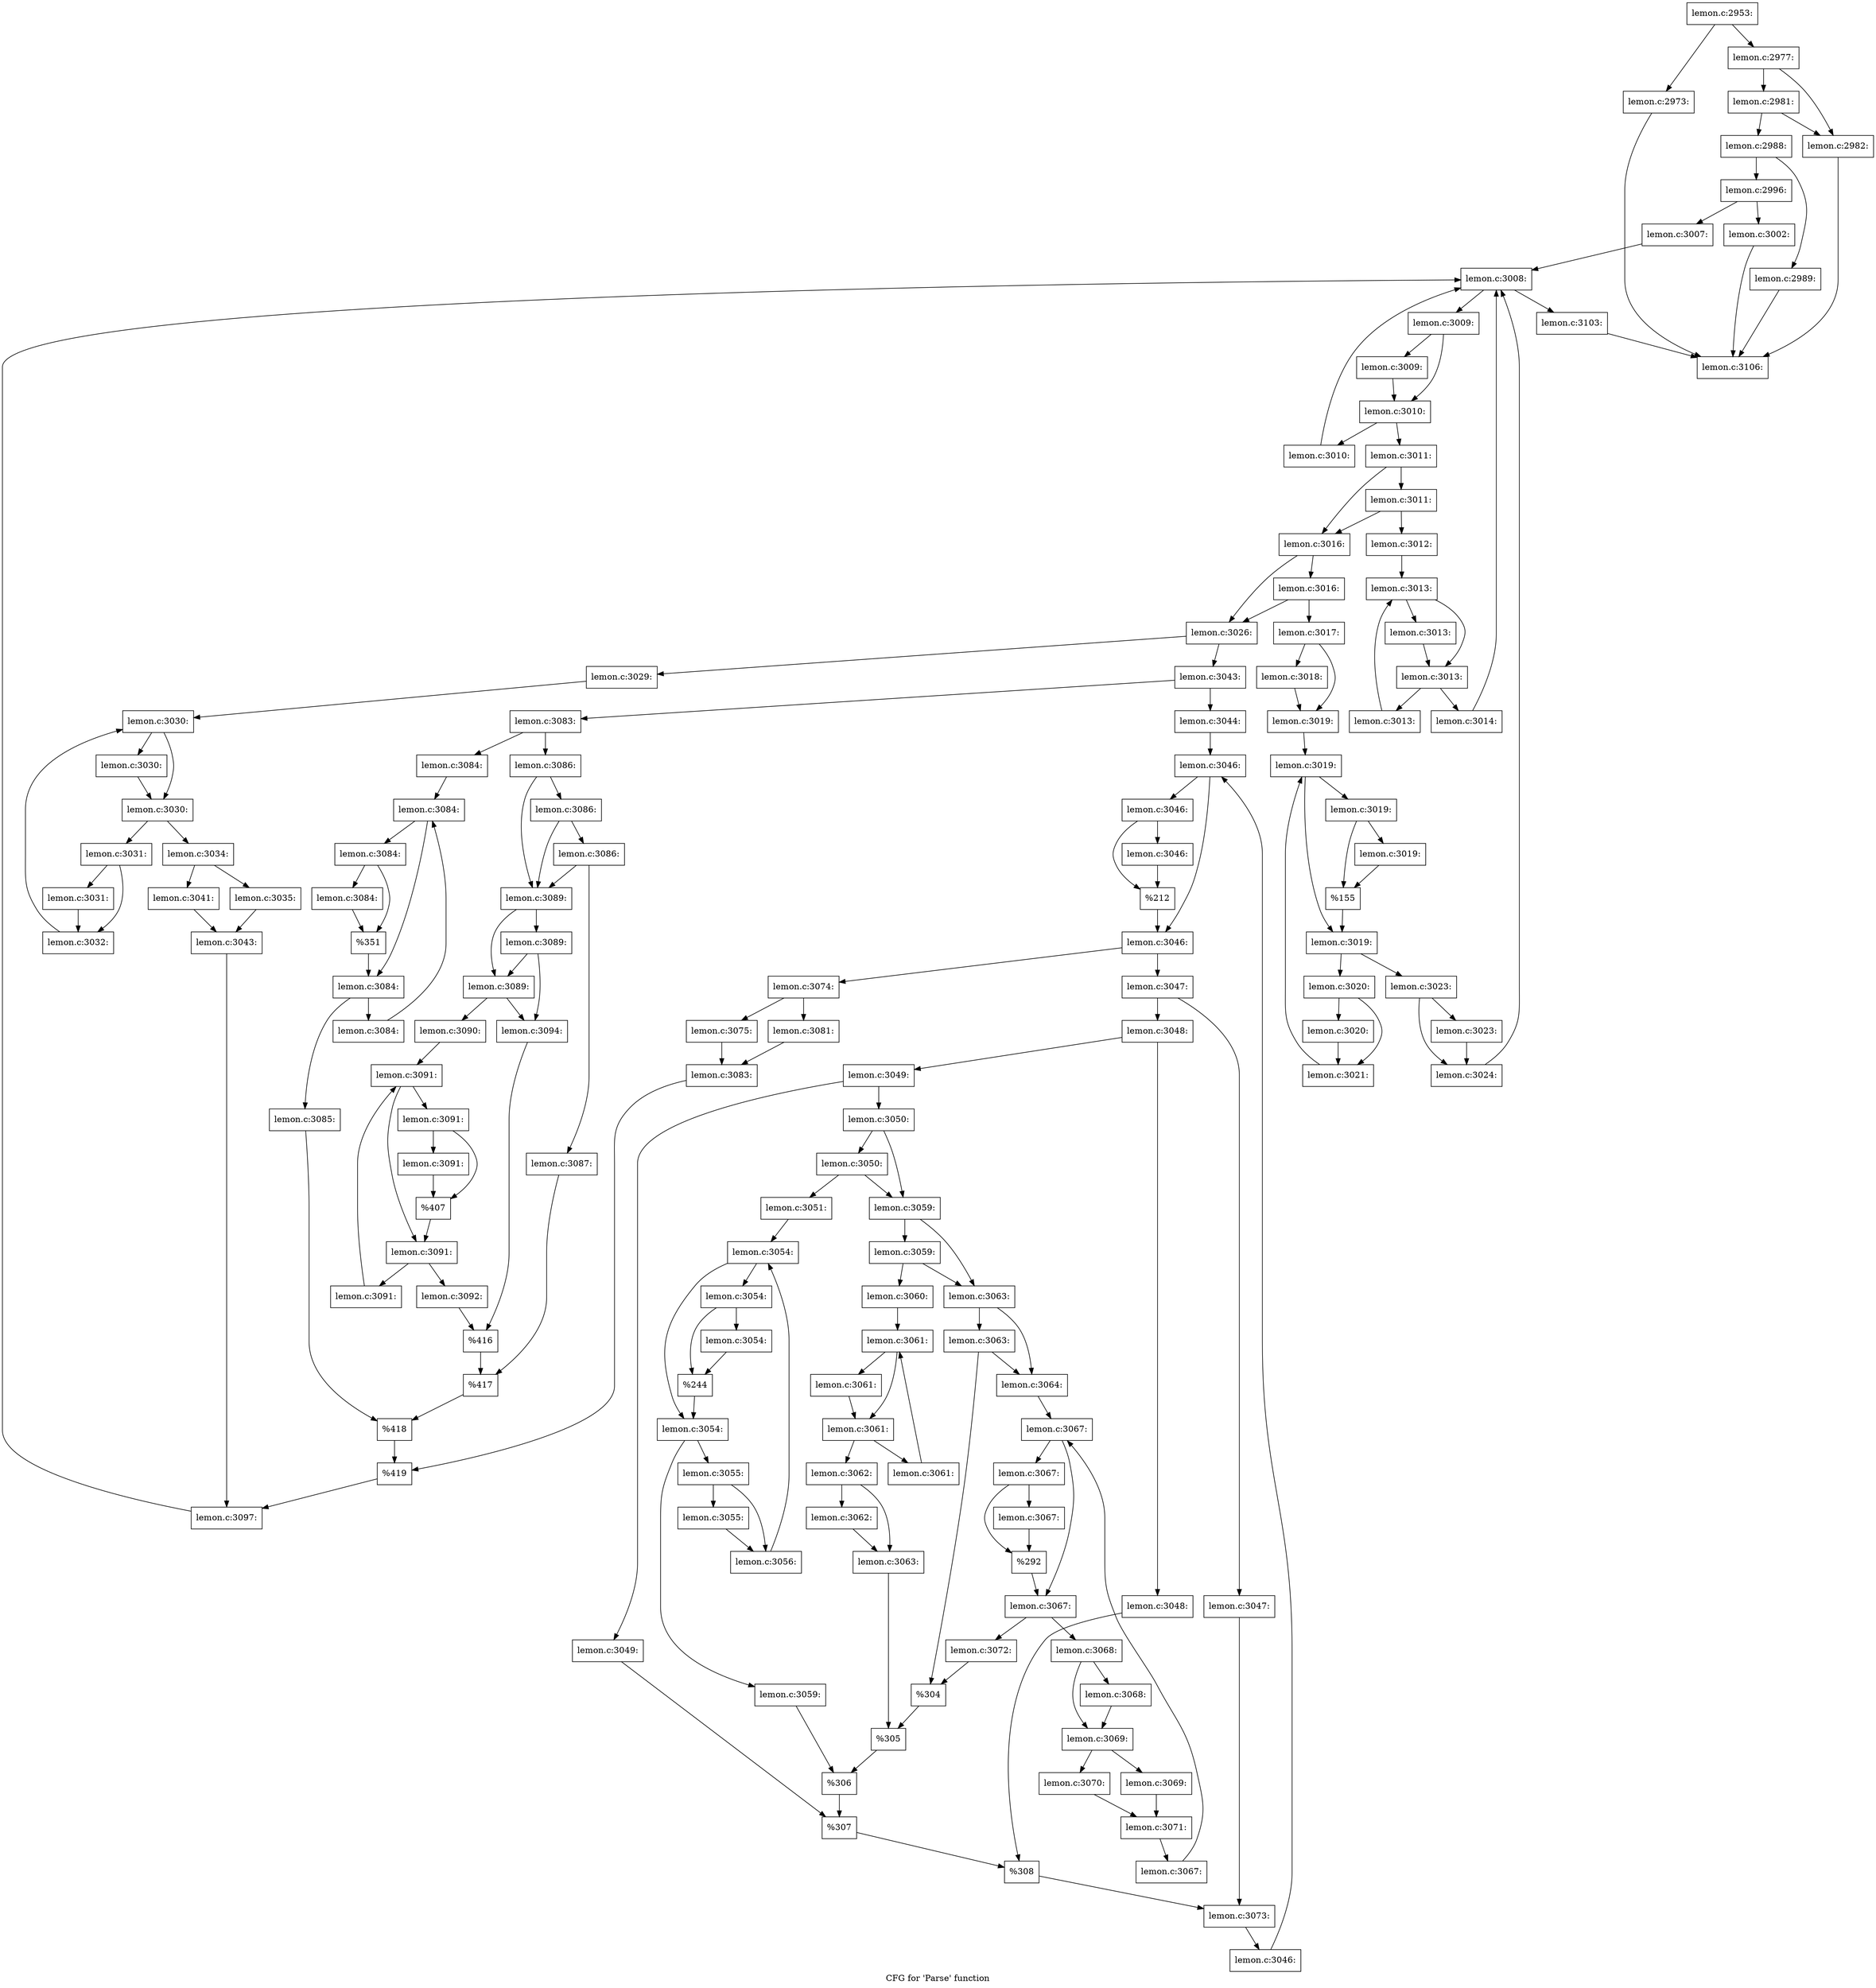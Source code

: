 digraph "CFG for 'Parse' function" {
	label="CFG for 'Parse' function";

	Node0x5625652c7450 [shape=record,label="{lemon.c:2953:}"];
	Node0x5625652c7450 -> Node0x56256540fd20;
	Node0x5625652c7450 -> Node0x562565410150;
	Node0x56256540fd20 [shape=record,label="{lemon.c:2973:}"];
	Node0x56256540fd20 -> Node0x562565161ef0;
	Node0x562565410150 [shape=record,label="{lemon.c:2977:}"];
	Node0x562565410150 -> Node0x562565410f50;
	Node0x562565410150 -> Node0x562565411c40;
	Node0x562565411c40 [shape=record,label="{lemon.c:2981:}"];
	Node0x562565411c40 -> Node0x562565410f50;
	Node0x562565411c40 -> Node0x562565411bf0;
	Node0x562565410f50 [shape=record,label="{lemon.c:2982:}"];
	Node0x562565410f50 -> Node0x562565161ef0;
	Node0x562565411bf0 [shape=record,label="{lemon.c:2988:}"];
	Node0x562565411bf0 -> Node0x562565412d80;
	Node0x562565411bf0 -> Node0x562565413070;
	Node0x562565412d80 [shape=record,label="{lemon.c:2989:}"];
	Node0x562565412d80 -> Node0x562565161ef0;
	Node0x562565413070 [shape=record,label="{lemon.c:2996:}"];
	Node0x562565413070 -> Node0x5625653e2950;
	Node0x562565413070 -> Node0x5625654162e0;
	Node0x5625653e2950 [shape=record,label="{lemon.c:3002:}"];
	Node0x5625653e2950 -> Node0x562565161ef0;
	Node0x5625654162e0 [shape=record,label="{lemon.c:3007:}"];
	Node0x5625654162e0 -> Node0x562565416de0;
	Node0x562565416de0 [shape=record,label="{lemon.c:3008:}"];
	Node0x562565416de0 -> Node0x562565416ed0;
	Node0x562565416de0 -> Node0x562565416c30;
	Node0x562565416ed0 [shape=record,label="{lemon.c:3009:}"];
	Node0x562565416ed0 -> Node0x562565417350;
	Node0x562565416ed0 -> Node0x5625654173a0;
	Node0x562565417350 [shape=record,label="{lemon.c:3009:}"];
	Node0x562565417350 -> Node0x5625654173a0;
	Node0x5625654173a0 [shape=record,label="{lemon.c:3010:}"];
	Node0x5625654173a0 -> Node0x562565417880;
	Node0x5625654173a0 -> Node0x5625654178d0;
	Node0x562565417880 [shape=record,label="{lemon.c:3010:}"];
	Node0x562565417880 -> Node0x562565416de0;
	Node0x5625654178d0 [shape=record,label="{lemon.c:3011:}"];
	Node0x5625654178d0 -> Node0x5625654184e0;
	Node0x5625654178d0 -> Node0x562565418490;
	Node0x5625654184e0 [shape=record,label="{lemon.c:3011:}"];
	Node0x5625654184e0 -> Node0x562565418440;
	Node0x5625654184e0 -> Node0x562565418490;
	Node0x562565418440 [shape=record,label="{lemon.c:3012:}"];
	Node0x562565418440 -> Node0x562565418ec0;
	Node0x562565418ec0 [shape=record,label="{lemon.c:3013:}"];
	Node0x562565418ec0 -> Node0x5625654190f0;
	Node0x562565418ec0 -> Node0x5625654190a0;
	Node0x5625654190f0 [shape=record,label="{lemon.c:3013:}"];
	Node0x5625654190f0 -> Node0x5625654190a0;
	Node0x5625654190a0 [shape=record,label="{lemon.c:3013:}"];
	Node0x5625654190a0 -> Node0x562565419900;
	Node0x5625654190a0 -> Node0x562565419020;
	Node0x562565419900 [shape=record,label="{lemon.c:3013:}"];
	Node0x562565419900 -> Node0x562565418ec0;
	Node0x562565419020 [shape=record,label="{lemon.c:3014:}"];
	Node0x562565419020 -> Node0x562565416de0;
	Node0x562565418490 [shape=record,label="{lemon.c:3016:}"];
	Node0x562565418490 -> Node0x562565419f30;
	Node0x562565418490 -> Node0x562565419ee0;
	Node0x562565419f30 [shape=record,label="{lemon.c:3016:}"];
	Node0x562565419f30 -> Node0x562565419e90;
	Node0x562565419f30 -> Node0x562565419ee0;
	Node0x562565419e90 [shape=record,label="{lemon.c:3017:}"];
	Node0x562565419e90 -> Node0x562565322580;
	Node0x562565419e90 -> Node0x5625653225d0;
	Node0x562565322580 [shape=record,label="{lemon.c:3018:}"];
	Node0x562565322580 -> Node0x5625653225d0;
	Node0x5625653225d0 [shape=record,label="{lemon.c:3019:}"];
	Node0x5625653225d0 -> Node0x562565322c70;
	Node0x562565322c70 [shape=record,label="{lemon.c:3019:}"];
	Node0x562565322c70 -> Node0x562565322ea0;
	Node0x562565322c70 -> Node0x562565322e50;
	Node0x562565322ea0 [shape=record,label="{lemon.c:3019:}"];
	Node0x562565322ea0 -> Node0x5625653234e0;
	Node0x562565322ea0 -> Node0x562565323530;
	Node0x562565323530 [shape=record,label="{lemon.c:3019:}"];
	Node0x562565323530 -> Node0x5625653234e0;
	Node0x5625653234e0 [shape=record,label="{%155}"];
	Node0x5625653234e0 -> Node0x562565322e50;
	Node0x562565322e50 [shape=record,label="{lemon.c:3019:}"];
	Node0x562565322e50 -> Node0x56256541d0d0;
	Node0x562565322e50 -> Node0x562565322dd0;
	Node0x56256541d0d0 [shape=record,label="{lemon.c:3020:}"];
	Node0x56256541d0d0 -> Node0x56256541d2e0;
	Node0x56256541d0d0 -> Node0x56256541d330;
	Node0x56256541d2e0 [shape=record,label="{lemon.c:3020:}"];
	Node0x56256541d2e0 -> Node0x56256541d330;
	Node0x56256541d330 [shape=record,label="{lemon.c:3021:}"];
	Node0x56256541d330 -> Node0x562565322c70;
	Node0x562565322dd0 [shape=record,label="{lemon.c:3023:}"];
	Node0x562565322dd0 -> Node0x56256541db60;
	Node0x562565322dd0 -> Node0x56256541dbb0;
	Node0x56256541db60 [shape=record,label="{lemon.c:3023:}"];
	Node0x56256541db60 -> Node0x56256541dbb0;
	Node0x56256541dbb0 [shape=record,label="{lemon.c:3024:}"];
	Node0x56256541dbb0 -> Node0x562565416de0;
	Node0x562565419ee0 [shape=record,label="{lemon.c:3026:}"];
	Node0x562565419ee0 -> Node0x56256541ecc0;
	Node0x562565419ee0 -> Node0x56256541ed60;
	Node0x56256541ecc0 [shape=record,label="{lemon.c:3029:}"];
	Node0x56256541ecc0 -> Node0x56256541f290;
	Node0x56256541f290 [shape=record,label="{lemon.c:3030:}"];
	Node0x56256541f290 -> Node0x56256541f4c0;
	Node0x56256541f290 -> Node0x56256541f470;
	Node0x56256541f4c0 [shape=record,label="{lemon.c:3030:}"];
	Node0x56256541f4c0 -> Node0x56256541f470;
	Node0x56256541f470 [shape=record,label="{lemon.c:3030:}"];
	Node0x56256541f470 -> Node0x56256541fcd0;
	Node0x56256541f470 -> Node0x56256541f3f0;
	Node0x56256541fcd0 [shape=record,label="{lemon.c:3031:}"];
	Node0x56256541fcd0 -> Node0x56256541fee0;
	Node0x56256541fcd0 -> Node0x56256541ff30;
	Node0x56256541fee0 [shape=record,label="{lemon.c:3031:}"];
	Node0x56256541fee0 -> Node0x56256541ff30;
	Node0x56256541ff30 [shape=record,label="{lemon.c:3032:}"];
	Node0x56256541ff30 -> Node0x56256541f290;
	Node0x56256541f3f0 [shape=record,label="{lemon.c:3034:}"];
	Node0x56256541f3f0 -> Node0x562565420760;
	Node0x56256541f3f0 -> Node0x562565420800;
	Node0x562565420760 [shape=record,label="{lemon.c:3035:}"];
	Node0x562565420760 -> Node0x5625654207b0;
	Node0x562565420800 [shape=record,label="{lemon.c:3041:}"];
	Node0x562565420800 -> Node0x5625654207b0;
	Node0x5625654207b0 [shape=record,label="{lemon.c:3043:}"];
	Node0x5625654207b0 -> Node0x56256541ed10;
	Node0x56256541ed60 [shape=record,label="{lemon.c:3043:}"];
	Node0x56256541ed60 -> Node0x562565422200;
	Node0x56256541ed60 -> Node0x5625654222a0;
	Node0x562565422200 [shape=record,label="{lemon.c:3044:}"];
	Node0x562565422200 -> Node0x562565422ca0;
	Node0x562565422ca0 [shape=record,label="{lemon.c:3046:}"];
	Node0x562565422ca0 -> Node0x562565422f90;
	Node0x562565422ca0 -> Node0x562565422f40;
	Node0x562565422f90 [shape=record,label="{lemon.c:3046:}"];
	Node0x562565422f90 -> Node0x5625654235d0;
	Node0x562565422f90 -> Node0x562565423620;
	Node0x562565423620 [shape=record,label="{lemon.c:3046:}"];
	Node0x562565423620 -> Node0x5625654235d0;
	Node0x5625654235d0 [shape=record,label="{%212}"];
	Node0x5625654235d0 -> Node0x562565422f40;
	Node0x562565422f40 [shape=record,label="{lemon.c:3046:}"];
	Node0x562565422f40 -> Node0x562565422ec0;
	Node0x562565422f40 -> Node0x562565422af0;
	Node0x562565422ec0 [shape=record,label="{lemon.c:3047:}"];
	Node0x562565422ec0 -> Node0x562565423df0;
	Node0x562565422ec0 -> Node0x562565423e90;
	Node0x562565423df0 [shape=record,label="{lemon.c:3047:}"];
	Node0x562565423df0 -> Node0x562565423e40;
	Node0x562565423e90 [shape=record,label="{lemon.c:3048:}"];
	Node0x562565423e90 -> Node0x5625654243b0;
	Node0x562565423e90 -> Node0x562565424450;
	Node0x5625654243b0 [shape=record,label="{lemon.c:3048:}"];
	Node0x5625654243b0 -> Node0x562565424400;
	Node0x562565424450 [shape=record,label="{lemon.c:3049:}"];
	Node0x562565424450 -> Node0x5625654249e0;
	Node0x562565424450 -> Node0x562565424a80;
	Node0x5625654249e0 [shape=record,label="{lemon.c:3049:}"];
	Node0x5625654249e0 -> Node0x562565424a30;
	Node0x562565424a80 [shape=record,label="{lemon.c:3050:}"];
	Node0x562565424a80 -> Node0x562565425100;
	Node0x562565424a80 -> Node0x5625654250b0;
	Node0x562565425100 [shape=record,label="{lemon.c:3050:}"];
	Node0x562565425100 -> Node0x562565425010;
	Node0x562565425100 -> Node0x5625654250b0;
	Node0x562565425010 [shape=record,label="{lemon.c:3051:}"];
	Node0x562565425010 -> Node0x562565425ef0;
	Node0x562565425ef0 [shape=record,label="{lemon.c:3054:}"];
	Node0x562565425ef0 -> Node0x562565426120;
	Node0x562565425ef0 -> Node0x5625654260d0;
	Node0x562565426120 [shape=record,label="{lemon.c:3054:}"];
	Node0x562565426120 -> Node0x562565426760;
	Node0x562565426120 -> Node0x5625654267b0;
	Node0x5625654267b0 [shape=record,label="{lemon.c:3054:}"];
	Node0x5625654267b0 -> Node0x562565426760;
	Node0x562565426760 [shape=record,label="{%244}"];
	Node0x562565426760 -> Node0x5625654260d0;
	Node0x5625654260d0 [shape=record,label="{lemon.c:3054:}"];
	Node0x5625654260d0 -> Node0x562565426d90;
	Node0x5625654260d0 -> Node0x562565426050;
	Node0x562565426d90 [shape=record,label="{lemon.c:3055:}"];
	Node0x562565426d90 -> Node0x562565426fa0;
	Node0x562565426d90 -> Node0x562565426ff0;
	Node0x562565426fa0 [shape=record,label="{lemon.c:3055:}"];
	Node0x562565426fa0 -> Node0x562565426ff0;
	Node0x562565426ff0 [shape=record,label="{lemon.c:3056:}"];
	Node0x562565426ff0 -> Node0x562565425ef0;
	Node0x562565426050 [shape=record,label="{lemon.c:3059:}"];
	Node0x562565426050 -> Node0x562565425060;
	Node0x5625654250b0 [shape=record,label="{lemon.c:3059:}"];
	Node0x5625654250b0 -> Node0x562565427ba0;
	Node0x5625654250b0 -> Node0x562565427b50;
	Node0x562565427ba0 [shape=record,label="{lemon.c:3059:}"];
	Node0x562565427ba0 -> Node0x562565427ab0;
	Node0x562565427ba0 -> Node0x562565427b50;
	Node0x562565427ab0 [shape=record,label="{lemon.c:3060:}"];
	Node0x562565427ab0 -> Node0x562565428580;
	Node0x562565428580 [shape=record,label="{lemon.c:3061:}"];
	Node0x562565428580 -> Node0x5625654287b0;
	Node0x562565428580 -> Node0x562565428760;
	Node0x5625654287b0 [shape=record,label="{lemon.c:3061:}"];
	Node0x5625654287b0 -> Node0x562565428760;
	Node0x562565428760 [shape=record,label="{lemon.c:3061:}"];
	Node0x562565428760 -> Node0x562565428fc0;
	Node0x562565428760 -> Node0x5625654286e0;
	Node0x562565428fc0 [shape=record,label="{lemon.c:3061:}"];
	Node0x562565428fc0 -> Node0x562565428580;
	Node0x5625654286e0 [shape=record,label="{lemon.c:3062:}"];
	Node0x5625654286e0 -> Node0x562565429370;
	Node0x5625654286e0 -> Node0x5625654293c0;
	Node0x562565429370 [shape=record,label="{lemon.c:3062:}"];
	Node0x562565429370 -> Node0x5625654293c0;
	Node0x5625654293c0 [shape=record,label="{lemon.c:3063:}"];
	Node0x5625654293c0 -> Node0x562565427b00;
	Node0x562565427b50 [shape=record,label="{lemon.c:3063:}"];
	Node0x562565427b50 -> Node0x562565429950;
	Node0x562565427b50 -> Node0x5625654299f0;
	Node0x5625654299f0 [shape=record,label="{lemon.c:3063:}"];
	Node0x5625654299f0 -> Node0x562565429950;
	Node0x5625654299f0 -> Node0x5625654299a0;
	Node0x562565429950 [shape=record,label="{lemon.c:3064:}"];
	Node0x562565429950 -> Node0x56256542aa80;
	Node0x56256542aa80 [shape=record,label="{lemon.c:3067:}"];
	Node0x56256542aa80 -> Node0x56256542ad70;
	Node0x56256542aa80 -> Node0x56256542ad20;
	Node0x56256542ad70 [shape=record,label="{lemon.c:3067:}"];
	Node0x56256542ad70 -> Node0x56256542b3b0;
	Node0x56256542ad70 -> Node0x56256542b400;
	Node0x56256542b400 [shape=record,label="{lemon.c:3067:}"];
	Node0x56256542b400 -> Node0x56256542b3b0;
	Node0x56256542b3b0 [shape=record,label="{%292}"];
	Node0x56256542b3b0 -> Node0x56256542ad20;
	Node0x56256542ad20 [shape=record,label="{lemon.c:3067:}"];
	Node0x56256542ad20 -> Node0x56256542aca0;
	Node0x56256542ad20 -> Node0x56256542a7f0;
	Node0x56256542aca0 [shape=record,label="{lemon.c:3068:}"];
	Node0x56256542aca0 -> Node0x56256542bc40;
	Node0x56256542aca0 -> Node0x56256542bc90;
	Node0x56256542bc40 [shape=record,label="{lemon.c:3068:}"];
	Node0x56256542bc40 -> Node0x56256542bc90;
	Node0x56256542bc90 [shape=record,label="{lemon.c:3069:}"];
	Node0x56256542bc90 -> Node0x56256542c1e0;
	Node0x56256542bc90 -> Node0x56256542c280;
	Node0x56256542c1e0 [shape=record,label="{lemon.c:3069:}"];
	Node0x56256542c1e0 -> Node0x56256542c230;
	Node0x56256542c280 [shape=record,label="{lemon.c:3070:}"];
	Node0x56256542c280 -> Node0x56256542c230;
	Node0x56256542c230 [shape=record,label="{lemon.c:3071:}"];
	Node0x56256542c230 -> Node0x56256542ac10;
	Node0x56256542ac10 [shape=record,label="{lemon.c:3067:}"];
	Node0x56256542ac10 -> Node0x56256542aa80;
	Node0x56256542a7f0 [shape=record,label="{lemon.c:3072:}"];
	Node0x56256542a7f0 -> Node0x5625654299a0;
	Node0x5625654299a0 [shape=record,label="{%304}"];
	Node0x5625654299a0 -> Node0x562565427b00;
	Node0x562565427b00 [shape=record,label="{%305}"];
	Node0x562565427b00 -> Node0x562565425060;
	Node0x562565425060 [shape=record,label="{%306}"];
	Node0x562565425060 -> Node0x562565424a30;
	Node0x562565424a30 [shape=record,label="{%307}"];
	Node0x562565424a30 -> Node0x562565424400;
	Node0x562565424400 [shape=record,label="{%308}"];
	Node0x562565424400 -> Node0x562565423e40;
	Node0x562565423e40 [shape=record,label="{lemon.c:3073:}"];
	Node0x562565423e40 -> Node0x562565422e30;
	Node0x562565422e30 [shape=record,label="{lemon.c:3046:}"];
	Node0x562565422e30 -> Node0x562565422ca0;
	Node0x562565422af0 [shape=record,label="{lemon.c:3074:}"];
	Node0x562565422af0 -> Node0x56256542d480;
	Node0x562565422af0 -> Node0x56256542d520;
	Node0x56256542d480 [shape=record,label="{lemon.c:3075:}"];
	Node0x56256542d480 -> Node0x56256542d4d0;
	Node0x56256542d520 [shape=record,label="{lemon.c:3081:}"];
	Node0x56256542d520 -> Node0x56256542d4d0;
	Node0x56256542d4d0 [shape=record,label="{lemon.c:3083:}"];
	Node0x56256542d4d0 -> Node0x562565422250;
	Node0x5625654222a0 [shape=record,label="{lemon.c:3083:}"];
	Node0x5625654222a0 -> Node0x56256542e7f0;
	Node0x5625654222a0 -> Node0x56256542e890;
	Node0x56256542e7f0 [shape=record,label="{lemon.c:3084:}"];
	Node0x56256542e7f0 -> Node0x56256542ef60;
	Node0x56256542ef60 [shape=record,label="{lemon.c:3084:}"];
	Node0x56256542ef60 -> Node0x56256542f190;
	Node0x56256542ef60 -> Node0x56256542f140;
	Node0x56256542f190 [shape=record,label="{lemon.c:3084:}"];
	Node0x56256542f190 -> Node0x56256542f7d0;
	Node0x56256542f190 -> Node0x56256542f820;
	Node0x56256542f820 [shape=record,label="{lemon.c:3084:}"];
	Node0x56256542f820 -> Node0x56256542f7d0;
	Node0x56256542f7d0 [shape=record,label="{%351}"];
	Node0x56256542f7d0 -> Node0x56256542f140;
	Node0x56256542f140 [shape=record,label="{lemon.c:3084:}"];
	Node0x56256542f140 -> Node0x562565430220;
	Node0x56256542f140 -> Node0x56256542f0c0;
	Node0x562565430220 [shape=record,label="{lemon.c:3084:}"];
	Node0x562565430220 -> Node0x56256542ef60;
	Node0x56256542f0c0 [shape=record,label="{lemon.c:3085:}"];
	Node0x56256542f0c0 -> Node0x56256542e840;
	Node0x56256542e890 [shape=record,label="{lemon.c:3086:}"];
	Node0x56256542e890 -> Node0x562565430a30;
	Node0x56256542e890 -> Node0x562565430960;
	Node0x562565430a30 [shape=record,label="{lemon.c:3086:}"];
	Node0x562565430a30 -> Node0x5625654309b0;
	Node0x562565430a30 -> Node0x562565430960;
	Node0x5625654309b0 [shape=record,label="{lemon.c:3086:}"];
	Node0x5625654309b0 -> Node0x5625654308c0;
	Node0x5625654309b0 -> Node0x562565430960;
	Node0x5625654308c0 [shape=record,label="{lemon.c:3087:}"];
	Node0x5625654308c0 -> Node0x562565430910;
	Node0x562565430960 [shape=record,label="{lemon.c:3089:}"];
	Node0x562565430960 -> Node0x562565431bc0;
	Node0x562565430960 -> Node0x562565431c40;
	Node0x562565431c40 [shape=record,label="{lemon.c:3089:}"];
	Node0x562565431c40 -> Node0x562565431bc0;
	Node0x562565431c40 -> Node0x562565431b70;
	Node0x562565431bc0 [shape=record,label="{lemon.c:3089:}"];
	Node0x562565431bc0 -> Node0x562565431ad0;
	Node0x562565431bc0 -> Node0x562565431b70;
	Node0x562565431ad0 [shape=record,label="{lemon.c:3090:}"];
	Node0x562565431ad0 -> Node0x562565432af0;
	Node0x562565432af0 [shape=record,label="{lemon.c:3091:}"];
	Node0x562565432af0 -> Node0x562565432d20;
	Node0x562565432af0 -> Node0x562565432cd0;
	Node0x562565432d20 [shape=record,label="{lemon.c:3091:}"];
	Node0x562565432d20 -> Node0x562565433360;
	Node0x562565432d20 -> Node0x5625654333b0;
	Node0x5625654333b0 [shape=record,label="{lemon.c:3091:}"];
	Node0x5625654333b0 -> Node0x562565433360;
	Node0x562565433360 [shape=record,label="{%407}"];
	Node0x562565433360 -> Node0x562565432cd0;
	Node0x562565432cd0 [shape=record,label="{lemon.c:3091:}"];
	Node0x562565432cd0 -> Node0x562565433d00;
	Node0x562565432cd0 -> Node0x562565432c50;
	Node0x562565433d00 [shape=record,label="{lemon.c:3091:}"];
	Node0x562565433d00 -> Node0x562565432af0;
	Node0x562565432c50 [shape=record,label="{lemon.c:3092:}"];
	Node0x562565432c50 -> Node0x562565431b20;
	Node0x562565431b70 [shape=record,label="{lemon.c:3094:}"];
	Node0x562565431b70 -> Node0x562565431b20;
	Node0x562565431b20 [shape=record,label="{%416}"];
	Node0x562565431b20 -> Node0x562565430910;
	Node0x562565430910 [shape=record,label="{%417}"];
	Node0x562565430910 -> Node0x56256542e840;
	Node0x56256542e840 [shape=record,label="{%418}"];
	Node0x56256542e840 -> Node0x562565422250;
	Node0x562565422250 [shape=record,label="{%419}"];
	Node0x562565422250 -> Node0x56256541ed10;
	Node0x56256541ed10 [shape=record,label="{lemon.c:3097:}"];
	Node0x56256541ed10 -> Node0x562565416de0;
	Node0x562565416c30 [shape=record,label="{lemon.c:3103:}"];
	Node0x562565416c30 -> Node0x562565161ef0;
	Node0x562565161ef0 [shape=record,label="{lemon.c:3106:}"];
}
